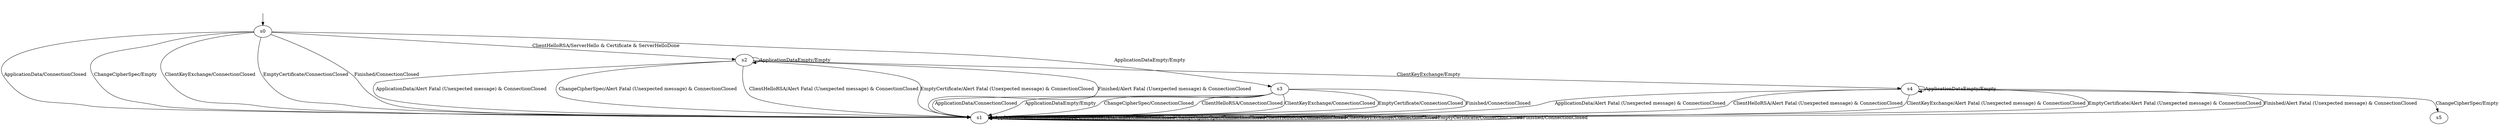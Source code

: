 digraph h3 {
s0 [label="s0"];
s1 [label="s1"];
s2 [label="s2"];
s3 [label="s3"];
s4 [label="s4"];
s0 -> s1 [label="ApplicationData/ConnectionClosed"];
s0 -> s3 [label="ApplicationDataEmpty/Empty"];
s0 -> s1 [label="ChangeCipherSpec/Empty"];
s0 -> s2 [label="ClientHelloRSA/ServerHello & Certificate & ServerHelloDone"];
s0 -> s1 [label="ClientKeyExchange/ConnectionClosed"];
s0 -> s1 [label="EmptyCertificate/ConnectionClosed"];
s0 -> s1 [label="Finished/ConnectionClosed"];
s1 -> s1 [label="ApplicationData/ConnectionClosed"];
s1 -> s1 [label="ApplicationDataEmpty/ConnectionClosed"];
s1 -> s1 [label="ChangeCipherSpec/ConnectionClosed"];
s1 -> s1 [label="ClientHelloRSA/ConnectionClosed"];
s1 -> s1 [label="ClientKeyExchange/ConnectionClosed"];
s1 -> s1 [label="EmptyCertificate/ConnectionClosed"];
s1 -> s1 [label="Finished/ConnectionClosed"];
s2 -> s1 [label="ApplicationData/Alert Fatal (Unexpected message) & ConnectionClosed"];
s2 -> s2 [label="ApplicationDataEmpty/Empty"];
s2 -> s1 [label="ChangeCipherSpec/Alert Fatal (Unexpected message) & ConnectionClosed"];
s2 -> s1 [label="ClientHelloRSA/Alert Fatal (Unexpected message) & ConnectionClosed"];
s2 -> s4 [label="ClientKeyExchange/Empty"];
s2 -> s1 [label="EmptyCertificate/Alert Fatal (Unexpected message) & ConnectionClosed"];
s2 -> s1 [label="Finished/Alert Fatal (Unexpected message) & ConnectionClosed"];
s3 -> s1 [label="ApplicationData/ConnectionClosed"];
s3 -> s1 [label="ApplicationDataEmpty/Empty"];
s3 -> s1 [label="ChangeCipherSpec/ConnectionClosed"];
s3 -> s1 [label="ClientHelloRSA/ConnectionClosed"];
s3 -> s1 [label="ClientKeyExchange/ConnectionClosed"];
s3 -> s1 [label="EmptyCertificate/ConnectionClosed"];
s3 -> s1 [label="Finished/ConnectionClosed"];
s4 -> s1 [label="ApplicationData/Alert Fatal (Unexpected message) & ConnectionClosed"];
s4 -> s4 [label="ApplicationDataEmpty/Empty"];
s4 -> s5 [label="ChangeCipherSpec/Empty"];
s4 -> s1 [label="ClientHelloRSA/Alert Fatal (Unexpected message) & ConnectionClosed"];
s4 -> s1 [label="ClientKeyExchange/Alert Fatal (Unexpected message) & ConnectionClosed"];
s4 -> s1 [label="EmptyCertificate/Alert Fatal (Unexpected message) & ConnectionClosed"];
s4 -> s1 [label="Finished/Alert Fatal (Unexpected message) & ConnectionClosed"];
__start0 [shape=none, label=""];
__start0 -> s0 [label=""];
}
